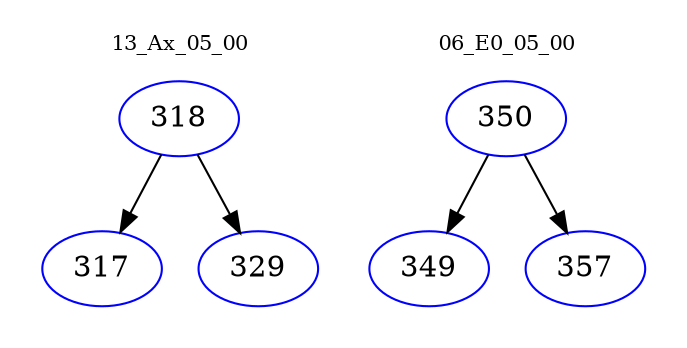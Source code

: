 digraph{
subgraph cluster_0 {
color = white
label = "13_Ax_05_00";
fontsize=10;
T0_318 [label="318", color="blue"]
T0_318 -> T0_317 [color="black"]
T0_317 [label="317", color="blue"]
T0_318 -> T0_329 [color="black"]
T0_329 [label="329", color="blue"]
}
subgraph cluster_1 {
color = white
label = "06_E0_05_00";
fontsize=10;
T1_350 [label="350", color="blue"]
T1_350 -> T1_349 [color="black"]
T1_349 [label="349", color="blue"]
T1_350 -> T1_357 [color="black"]
T1_357 [label="357", color="blue"]
}
}
